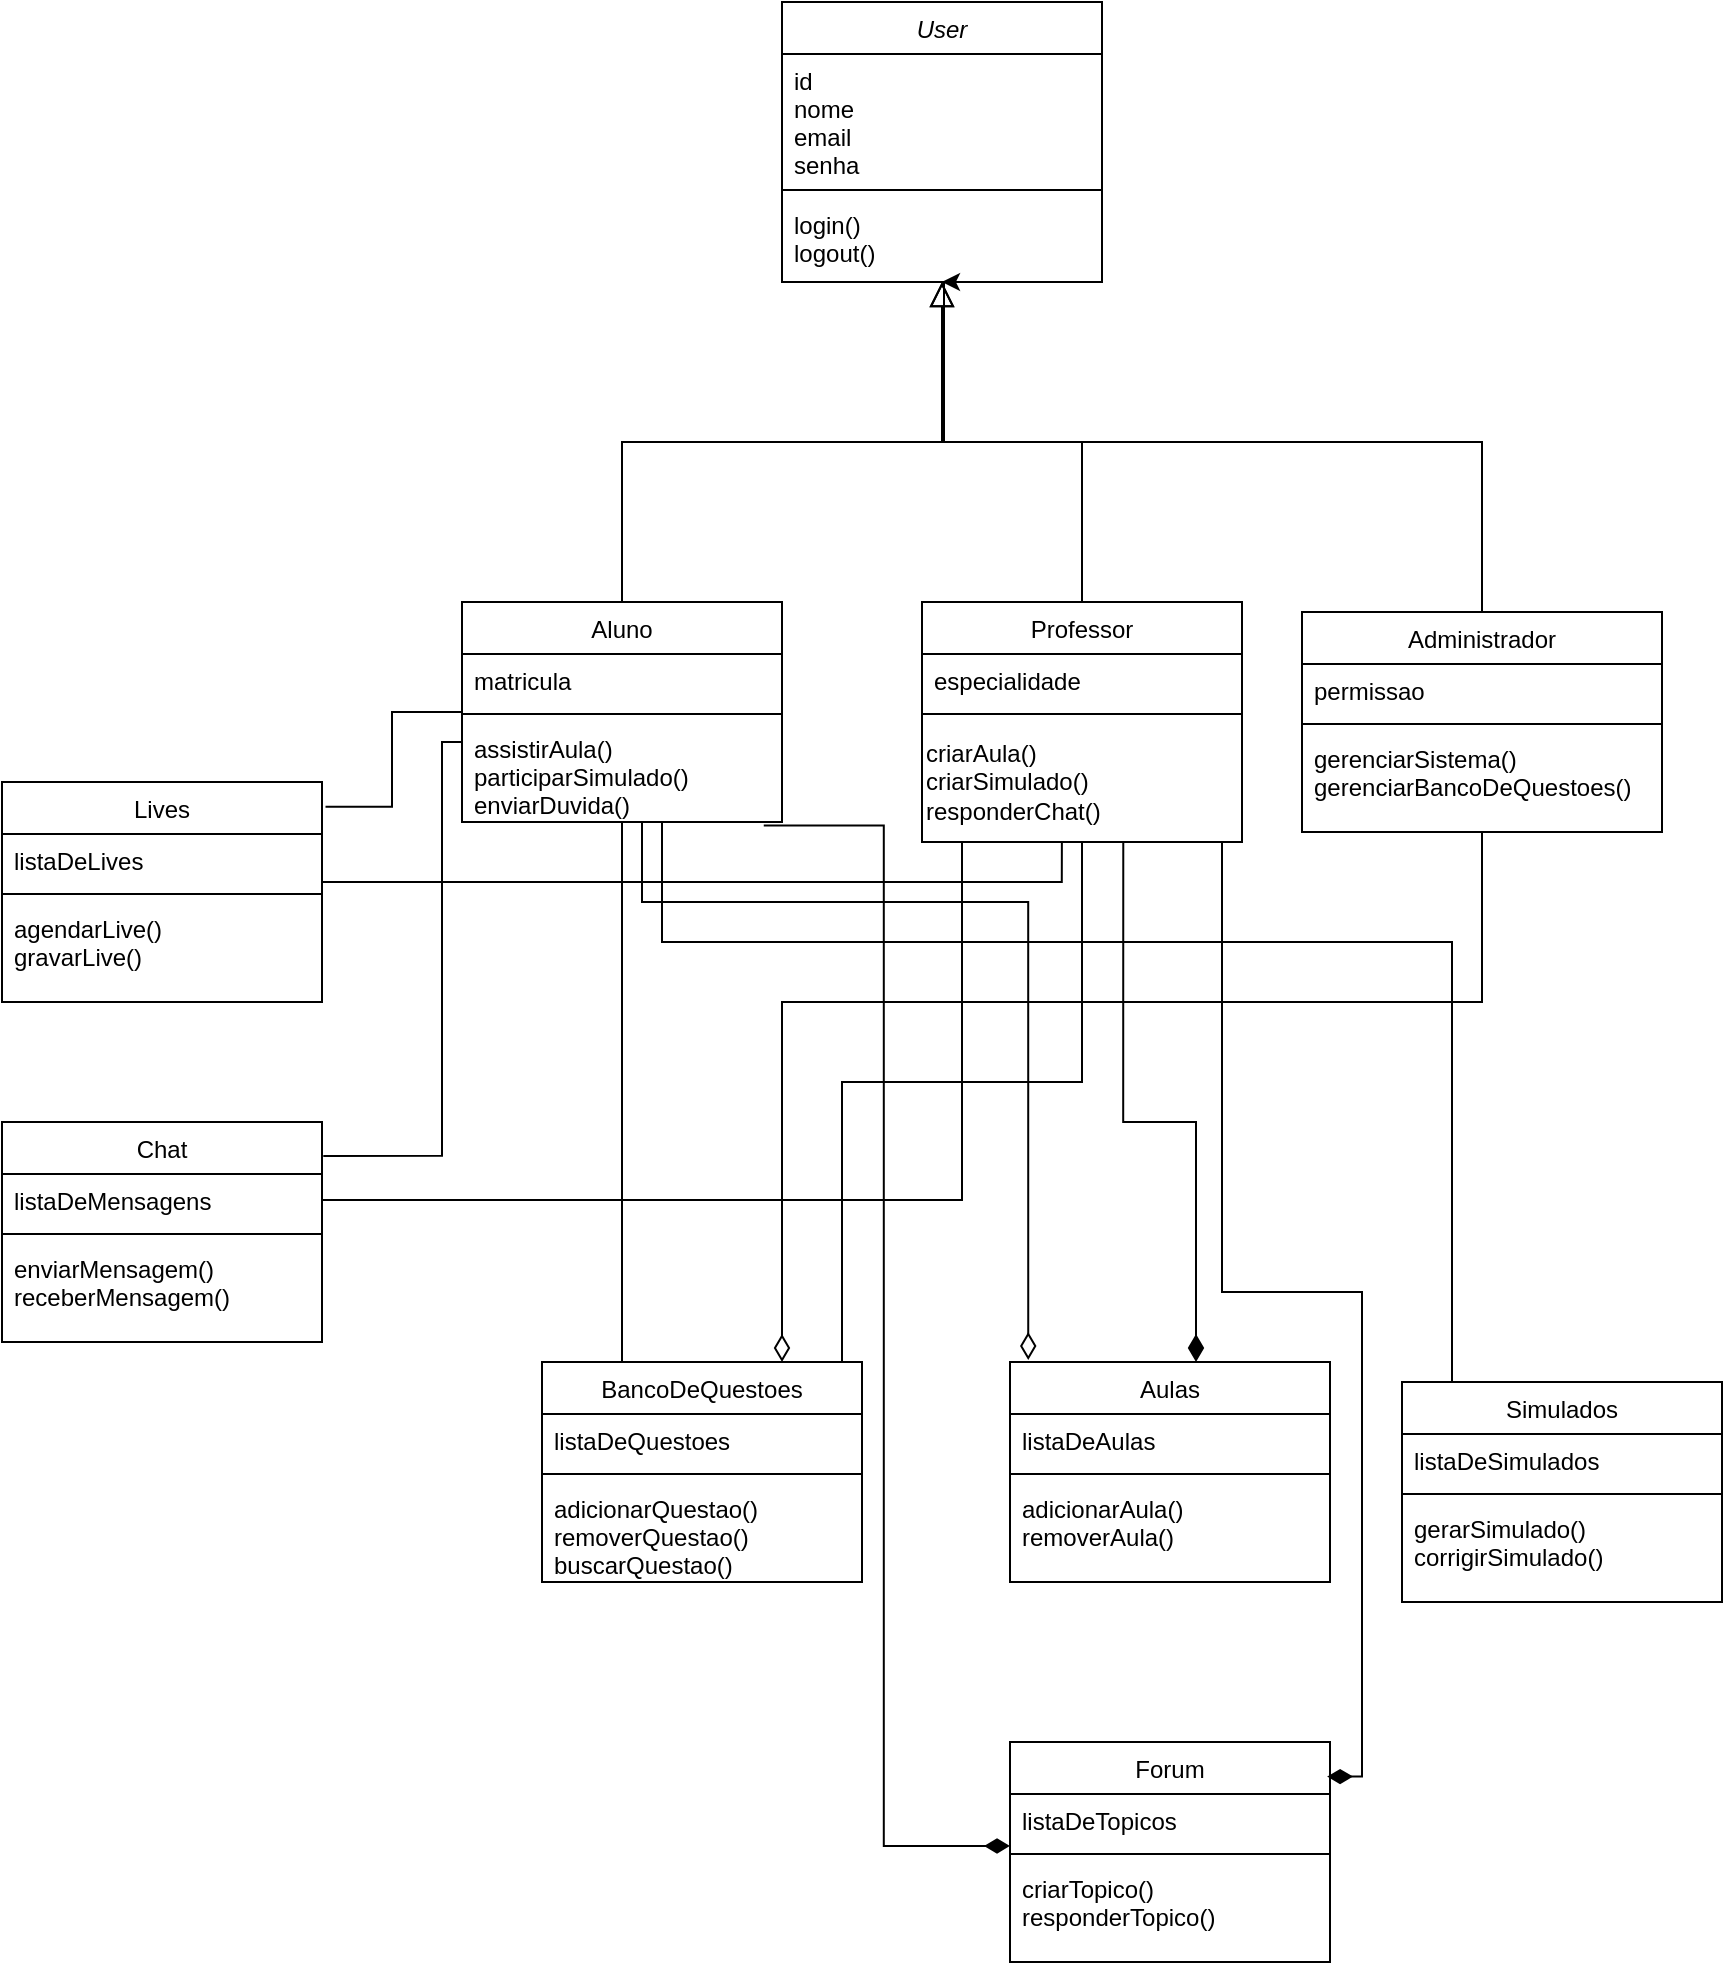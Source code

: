 <mxfile version="24.8.0">
  <diagram id="C5RBs43oDa-KdzZeNtuy" name="Page-1">
    <mxGraphModel dx="3420" dy="1373" grid="1" gridSize="10" guides="1" tooltips="1" connect="1" arrows="1" fold="1" page="1" pageScale="1" pageWidth="827" pageHeight="1169" math="0" shadow="0">
      <root>
        <mxCell id="WIyWlLk6GJQsqaUBKTNV-0" />
        <mxCell id="WIyWlLk6GJQsqaUBKTNV-1" parent="WIyWlLk6GJQsqaUBKTNV-0" />
        <mxCell id="zkfFHV4jXpPFQw0GAbJ--0" value="User" style="swimlane;fontStyle=2;align=center;verticalAlign=top;childLayout=stackLayout;horizontal=1;startSize=26;horizontalStack=0;resizeParent=1;resizeLast=0;collapsible=1;marginBottom=0;rounded=0;shadow=0;strokeWidth=1;" parent="WIyWlLk6GJQsqaUBKTNV-1" vertex="1">
          <mxGeometry x="220" y="60" width="160" height="140" as="geometry">
            <mxRectangle x="230" y="140" width="160" height="26" as="alternateBounds" />
          </mxGeometry>
        </mxCell>
        <mxCell id="zkfFHV4jXpPFQw0GAbJ--1" value="id&#xa;nome&#xa;email&#xa;senha" style="text;align=left;verticalAlign=top;spacingLeft=4;spacingRight=4;overflow=hidden;rotatable=0;points=[[0,0.5],[1,0.5]];portConstraint=eastwest;" parent="zkfFHV4jXpPFQw0GAbJ--0" vertex="1">
          <mxGeometry y="26" width="160" height="64" as="geometry" />
        </mxCell>
        <mxCell id="zkfFHV4jXpPFQw0GAbJ--4" value="" style="line;html=1;strokeWidth=1;align=left;verticalAlign=middle;spacingTop=-1;spacingLeft=3;spacingRight=3;rotatable=0;labelPosition=right;points=[];portConstraint=eastwest;" parent="zkfFHV4jXpPFQw0GAbJ--0" vertex="1">
          <mxGeometry y="90" width="160" height="8" as="geometry" />
        </mxCell>
        <mxCell id="zkfFHV4jXpPFQw0GAbJ--5" value="login()&#xa;logout()" style="text;align=left;verticalAlign=top;spacingLeft=4;spacingRight=4;overflow=hidden;rotatable=0;points=[[0,0.5],[1,0.5]];portConstraint=eastwest;" parent="zkfFHV4jXpPFQw0GAbJ--0" vertex="1">
          <mxGeometry y="98" width="160" height="42" as="geometry" />
        </mxCell>
        <mxCell id="TF8T25KftaKQttpd6ODx-38" style="edgeStyle=orthogonalEdgeStyle;rounded=0;orthogonalLoop=1;jettySize=auto;html=1;entryX=0.25;entryY=0;entryDx=0;entryDy=0;endArrow=none;endFill=0;" edge="1" parent="WIyWlLk6GJQsqaUBKTNV-1" source="zkfFHV4jXpPFQw0GAbJ--6" target="TF8T25KftaKQttpd6ODx-8">
          <mxGeometry relative="1" as="geometry" />
        </mxCell>
        <mxCell id="zkfFHV4jXpPFQw0GAbJ--6" value="Aluno" style="swimlane;fontStyle=0;align=center;verticalAlign=top;childLayout=stackLayout;horizontal=1;startSize=26;horizontalStack=0;resizeParent=1;resizeLast=0;collapsible=1;marginBottom=0;rounded=0;shadow=0;strokeWidth=1;" parent="WIyWlLk6GJQsqaUBKTNV-1" vertex="1">
          <mxGeometry x="60" y="360" width="160" height="110" as="geometry">
            <mxRectangle x="130" y="380" width="160" height="26" as="alternateBounds" />
          </mxGeometry>
        </mxCell>
        <mxCell id="zkfFHV4jXpPFQw0GAbJ--7" value="matricula" style="text;align=left;verticalAlign=top;spacingLeft=4;spacingRight=4;overflow=hidden;rotatable=0;points=[[0,0.5],[1,0.5]];portConstraint=eastwest;" parent="zkfFHV4jXpPFQw0GAbJ--6" vertex="1">
          <mxGeometry y="26" width="160" height="26" as="geometry" />
        </mxCell>
        <mxCell id="zkfFHV4jXpPFQw0GAbJ--9" value="" style="line;html=1;strokeWidth=1;align=left;verticalAlign=middle;spacingTop=-1;spacingLeft=3;spacingRight=3;rotatable=0;labelPosition=right;points=[];portConstraint=eastwest;" parent="zkfFHV4jXpPFQw0GAbJ--6" vertex="1">
          <mxGeometry y="52" width="160" height="8" as="geometry" />
        </mxCell>
        <mxCell id="zkfFHV4jXpPFQw0GAbJ--11" value="assistirAula()&#xa;participarSimulado()&#xa;enviarDuvida()" style="text;align=left;verticalAlign=top;spacingLeft=4;spacingRight=4;overflow=hidden;rotatable=0;points=[[0,0.5],[1,0.5]];portConstraint=eastwest;" parent="zkfFHV4jXpPFQw0GAbJ--6" vertex="1">
          <mxGeometry y="60" width="160" height="50" as="geometry" />
        </mxCell>
        <mxCell id="zkfFHV4jXpPFQw0GAbJ--12" value="" style="endArrow=block;endSize=10;endFill=0;shadow=0;strokeWidth=1;rounded=0;curved=0;edgeStyle=elbowEdgeStyle;elbow=vertical;" parent="WIyWlLk6GJQsqaUBKTNV-1" source="zkfFHV4jXpPFQw0GAbJ--6" target="zkfFHV4jXpPFQw0GAbJ--0" edge="1">
          <mxGeometry width="160" relative="1" as="geometry">
            <mxPoint x="200" y="203" as="sourcePoint" />
            <mxPoint x="200" y="203" as="targetPoint" />
          </mxGeometry>
        </mxCell>
        <mxCell id="TF8T25KftaKQttpd6ODx-36" style="edgeStyle=orthogonalEdgeStyle;rounded=0;orthogonalLoop=1;jettySize=auto;html=1;entryX=1;entryY=0;entryDx=0;entryDy=0;endArrow=none;endFill=0;" edge="1" parent="WIyWlLk6GJQsqaUBKTNV-1" source="zkfFHV4jXpPFQw0GAbJ--13" target="TF8T25KftaKQttpd6ODx-8">
          <mxGeometry relative="1" as="geometry">
            <mxPoint x="430" y="720" as="targetPoint" />
            <Array as="points">
              <mxPoint x="370" y="600" />
              <mxPoint x="250" y="600" />
              <mxPoint x="250" y="740" />
            </Array>
          </mxGeometry>
        </mxCell>
        <mxCell id="zkfFHV4jXpPFQw0GAbJ--13" value="Professor" style="swimlane;fontStyle=0;align=center;verticalAlign=top;childLayout=stackLayout;horizontal=1;startSize=26;horizontalStack=0;resizeParent=1;resizeLast=0;collapsible=1;marginBottom=0;rounded=0;shadow=0;strokeWidth=1;" parent="WIyWlLk6GJQsqaUBKTNV-1" vertex="1">
          <mxGeometry x="290" y="360" width="160" height="120" as="geometry">
            <mxRectangle x="340" y="380" width="170" height="26" as="alternateBounds" />
          </mxGeometry>
        </mxCell>
        <mxCell id="zkfFHV4jXpPFQw0GAbJ--14" value="especialidade" style="text;align=left;verticalAlign=top;spacingLeft=4;spacingRight=4;overflow=hidden;rotatable=0;points=[[0,0.5],[1,0.5]];portConstraint=eastwest;" parent="zkfFHV4jXpPFQw0GAbJ--13" vertex="1">
          <mxGeometry y="26" width="160" height="26" as="geometry" />
        </mxCell>
        <mxCell id="zkfFHV4jXpPFQw0GAbJ--15" value="" style="line;html=1;strokeWidth=1;align=left;verticalAlign=middle;spacingTop=-1;spacingLeft=3;spacingRight=3;rotatable=0;labelPosition=right;points=[];portConstraint=eastwest;" parent="zkfFHV4jXpPFQw0GAbJ--13" vertex="1">
          <mxGeometry y="52" width="160" height="8" as="geometry" />
        </mxCell>
        <mxCell id="TF8T25KftaKQttpd6ODx-0" value="&lt;span style=&quot;background-color: initial;&quot;&gt;criarAula()&lt;/span&gt;&lt;br&gt;&lt;span style=&quot;background-color: initial;&quot;&gt;criarSimulado()&lt;/span&gt;&lt;br&gt;&lt;span style=&quot;background-color: initial;&quot;&gt;responderChat()&lt;/span&gt;" style="text;html=1;align=left;verticalAlign=middle;resizable=0;points=[];autosize=1;strokeColor=none;fillColor=none;" vertex="1" parent="zkfFHV4jXpPFQw0GAbJ--13">
          <mxGeometry y="60" width="160" height="60" as="geometry" />
        </mxCell>
        <mxCell id="zkfFHV4jXpPFQw0GAbJ--16" value="" style="endArrow=block;endSize=10;endFill=0;shadow=0;strokeWidth=1;rounded=0;curved=0;edgeStyle=elbowEdgeStyle;elbow=vertical;" parent="WIyWlLk6GJQsqaUBKTNV-1" source="zkfFHV4jXpPFQw0GAbJ--13" target="zkfFHV4jXpPFQw0GAbJ--0" edge="1">
          <mxGeometry width="160" relative="1" as="geometry">
            <mxPoint x="210" y="373" as="sourcePoint" />
            <mxPoint x="310" y="271" as="targetPoint" />
          </mxGeometry>
        </mxCell>
        <mxCell id="TF8T25KftaKQttpd6ODx-6" style="edgeStyle=orthogonalEdgeStyle;rounded=0;orthogonalLoop=1;jettySize=auto;html=1;" edge="1" parent="WIyWlLk6GJQsqaUBKTNV-1" source="TF8T25KftaKQttpd6ODx-2">
          <mxGeometry relative="1" as="geometry">
            <mxPoint x="300" y="200" as="targetPoint" />
            <Array as="points">
              <mxPoint x="570" y="280" />
              <mxPoint x="301" y="280" />
            </Array>
          </mxGeometry>
        </mxCell>
        <mxCell id="TF8T25KftaKQttpd6ODx-56" style="edgeStyle=orthogonalEdgeStyle;rounded=0;orthogonalLoop=1;jettySize=auto;html=1;entryX=0.75;entryY=0;entryDx=0;entryDy=0;endArrow=diamondThin;endFill=0;startSize=6;endSize=11;" edge="1" parent="WIyWlLk6GJQsqaUBKTNV-1" source="TF8T25KftaKQttpd6ODx-2" target="TF8T25KftaKQttpd6ODx-8">
          <mxGeometry relative="1" as="geometry">
            <Array as="points">
              <mxPoint x="570" y="560" />
              <mxPoint x="220" y="560" />
            </Array>
          </mxGeometry>
        </mxCell>
        <mxCell id="TF8T25KftaKQttpd6ODx-2" value="Administrador" style="swimlane;fontStyle=0;align=center;verticalAlign=top;childLayout=stackLayout;horizontal=1;startSize=26;horizontalStack=0;resizeParent=1;resizeLast=0;collapsible=1;marginBottom=0;rounded=0;shadow=0;strokeWidth=1;" vertex="1" parent="WIyWlLk6GJQsqaUBKTNV-1">
          <mxGeometry x="480" y="365" width="180" height="110" as="geometry">
            <mxRectangle x="130" y="380" width="160" height="26" as="alternateBounds" />
          </mxGeometry>
        </mxCell>
        <mxCell id="TF8T25KftaKQttpd6ODx-3" value="permissao" style="text;align=left;verticalAlign=top;spacingLeft=4;spacingRight=4;overflow=hidden;rotatable=0;points=[[0,0.5],[1,0.5]];portConstraint=eastwest;" vertex="1" parent="TF8T25KftaKQttpd6ODx-2">
          <mxGeometry y="26" width="180" height="26" as="geometry" />
        </mxCell>
        <mxCell id="TF8T25KftaKQttpd6ODx-4" value="" style="line;html=1;strokeWidth=1;align=left;verticalAlign=middle;spacingTop=-1;spacingLeft=3;spacingRight=3;rotatable=0;labelPosition=right;points=[];portConstraint=eastwest;" vertex="1" parent="TF8T25KftaKQttpd6ODx-2">
          <mxGeometry y="52" width="180" height="8" as="geometry" />
        </mxCell>
        <mxCell id="TF8T25KftaKQttpd6ODx-5" value="gerenciarSistema()&#xa;gerenciarBancoDeQuestoes()" style="text;align=left;verticalAlign=top;spacingLeft=4;spacingRight=4;overflow=hidden;rotatable=0;points=[[0,0.5],[1,0.5]];portConstraint=eastwest;" vertex="1" parent="TF8T25KftaKQttpd6ODx-2">
          <mxGeometry y="60" width="180" height="50" as="geometry" />
        </mxCell>
        <mxCell id="TF8T25KftaKQttpd6ODx-8" value="BancoDeQuestoes&#xa;" style="swimlane;fontStyle=0;align=center;verticalAlign=top;childLayout=stackLayout;horizontal=1;startSize=26;horizontalStack=0;resizeParent=1;resizeLast=0;collapsible=1;marginBottom=0;rounded=0;shadow=0;strokeWidth=1;" vertex="1" parent="WIyWlLk6GJQsqaUBKTNV-1">
          <mxGeometry x="100" y="740" width="160" height="110" as="geometry">
            <mxRectangle x="130" y="380" width="160" height="26" as="alternateBounds" />
          </mxGeometry>
        </mxCell>
        <mxCell id="TF8T25KftaKQttpd6ODx-9" value="listaDeQuestoes" style="text;align=left;verticalAlign=top;spacingLeft=4;spacingRight=4;overflow=hidden;rotatable=0;points=[[0,0.5],[1,0.5]];portConstraint=eastwest;" vertex="1" parent="TF8T25KftaKQttpd6ODx-8">
          <mxGeometry y="26" width="160" height="26" as="geometry" />
        </mxCell>
        <mxCell id="TF8T25KftaKQttpd6ODx-10" value="" style="line;html=1;strokeWidth=1;align=left;verticalAlign=middle;spacingTop=-1;spacingLeft=3;spacingRight=3;rotatable=0;labelPosition=right;points=[];portConstraint=eastwest;" vertex="1" parent="TF8T25KftaKQttpd6ODx-8">
          <mxGeometry y="52" width="160" height="8" as="geometry" />
        </mxCell>
        <mxCell id="TF8T25KftaKQttpd6ODx-11" value="adicionarQuestao()&#xa;removerQuestao()&#xa;buscarQuestao()" style="text;align=left;verticalAlign=top;spacingLeft=4;spacingRight=4;overflow=hidden;rotatable=0;points=[[0,0.5],[1,0.5]];portConstraint=eastwest;" vertex="1" parent="TF8T25KftaKQttpd6ODx-8">
          <mxGeometry y="60" width="160" height="50" as="geometry" />
        </mxCell>
        <mxCell id="TF8T25KftaKQttpd6ODx-12" value="Aulas" style="swimlane;fontStyle=0;align=center;verticalAlign=top;childLayout=stackLayout;horizontal=1;startSize=26;horizontalStack=0;resizeParent=1;resizeLast=0;collapsible=1;marginBottom=0;rounded=0;shadow=0;strokeWidth=1;" vertex="1" parent="WIyWlLk6GJQsqaUBKTNV-1">
          <mxGeometry x="334" y="740" width="160" height="110" as="geometry">
            <mxRectangle x="130" y="380" width="160" height="26" as="alternateBounds" />
          </mxGeometry>
        </mxCell>
        <mxCell id="TF8T25KftaKQttpd6ODx-13" value="listaDeAulas" style="text;align=left;verticalAlign=top;spacingLeft=4;spacingRight=4;overflow=hidden;rotatable=0;points=[[0,0.5],[1,0.5]];portConstraint=eastwest;" vertex="1" parent="TF8T25KftaKQttpd6ODx-12">
          <mxGeometry y="26" width="160" height="26" as="geometry" />
        </mxCell>
        <mxCell id="TF8T25KftaKQttpd6ODx-14" value="" style="line;html=1;strokeWidth=1;align=left;verticalAlign=middle;spacingTop=-1;spacingLeft=3;spacingRight=3;rotatable=0;labelPosition=right;points=[];portConstraint=eastwest;" vertex="1" parent="TF8T25KftaKQttpd6ODx-12">
          <mxGeometry y="52" width="160" height="8" as="geometry" />
        </mxCell>
        <mxCell id="TF8T25KftaKQttpd6ODx-15" value="adicionarAula()&#xa;removerAula()" style="text;align=left;verticalAlign=top;spacingLeft=4;spacingRight=4;overflow=hidden;rotatable=0;points=[[0,0.5],[1,0.5]];portConstraint=eastwest;" vertex="1" parent="TF8T25KftaKQttpd6ODx-12">
          <mxGeometry y="60" width="160" height="50" as="geometry" />
        </mxCell>
        <mxCell id="TF8T25KftaKQttpd6ODx-16" value="Simulados" style="swimlane;fontStyle=0;align=center;verticalAlign=top;childLayout=stackLayout;horizontal=1;startSize=26;horizontalStack=0;resizeParent=1;resizeLast=0;collapsible=1;marginBottom=0;rounded=0;shadow=0;strokeWidth=1;" vertex="1" parent="WIyWlLk6GJQsqaUBKTNV-1">
          <mxGeometry x="530" y="750" width="160" height="110" as="geometry">
            <mxRectangle x="130" y="380" width="160" height="26" as="alternateBounds" />
          </mxGeometry>
        </mxCell>
        <mxCell id="TF8T25KftaKQttpd6ODx-17" value="listaDeSimulados" style="text;align=left;verticalAlign=top;spacingLeft=4;spacingRight=4;overflow=hidden;rotatable=0;points=[[0,0.5],[1,0.5]];portConstraint=eastwest;" vertex="1" parent="TF8T25KftaKQttpd6ODx-16">
          <mxGeometry y="26" width="160" height="26" as="geometry" />
        </mxCell>
        <mxCell id="TF8T25KftaKQttpd6ODx-18" value="" style="line;html=1;strokeWidth=1;align=left;verticalAlign=middle;spacingTop=-1;spacingLeft=3;spacingRight=3;rotatable=0;labelPosition=right;points=[];portConstraint=eastwest;" vertex="1" parent="TF8T25KftaKQttpd6ODx-16">
          <mxGeometry y="52" width="160" height="8" as="geometry" />
        </mxCell>
        <mxCell id="TF8T25KftaKQttpd6ODx-19" value="gerarSimulado()&#xa;corrigirSimulado()" style="text;align=left;verticalAlign=top;spacingLeft=4;spacingRight=4;overflow=hidden;rotatable=0;points=[[0,0.5],[1,0.5]];portConstraint=eastwest;" vertex="1" parent="TF8T25KftaKQttpd6ODx-16">
          <mxGeometry y="60" width="160" height="50" as="geometry" />
        </mxCell>
        <mxCell id="TF8T25KftaKQttpd6ODx-20" value="Chat" style="swimlane;fontStyle=0;align=center;verticalAlign=top;childLayout=stackLayout;horizontal=1;startSize=26;horizontalStack=0;resizeParent=1;resizeLast=0;collapsible=1;marginBottom=0;rounded=0;shadow=0;strokeWidth=1;" vertex="1" parent="WIyWlLk6GJQsqaUBKTNV-1">
          <mxGeometry x="-170" y="620" width="160" height="110" as="geometry">
            <mxRectangle x="130" y="380" width="160" height="26" as="alternateBounds" />
          </mxGeometry>
        </mxCell>
        <mxCell id="TF8T25KftaKQttpd6ODx-21" value="listaDeMensagens" style="text;align=left;verticalAlign=top;spacingLeft=4;spacingRight=4;overflow=hidden;rotatable=0;points=[[0,0.5],[1,0.5]];portConstraint=eastwest;" vertex="1" parent="TF8T25KftaKQttpd6ODx-20">
          <mxGeometry y="26" width="160" height="26" as="geometry" />
        </mxCell>
        <mxCell id="TF8T25KftaKQttpd6ODx-22" value="" style="line;html=1;strokeWidth=1;align=left;verticalAlign=middle;spacingTop=-1;spacingLeft=3;spacingRight=3;rotatable=0;labelPosition=right;points=[];portConstraint=eastwest;" vertex="1" parent="TF8T25KftaKQttpd6ODx-20">
          <mxGeometry y="52" width="160" height="8" as="geometry" />
        </mxCell>
        <mxCell id="TF8T25KftaKQttpd6ODx-23" value="enviarMensagem()&#xa;receberMensagem()" style="text;align=left;verticalAlign=top;spacingLeft=4;spacingRight=4;overflow=hidden;rotatable=0;points=[[0,0.5],[1,0.5]];portConstraint=eastwest;" vertex="1" parent="TF8T25KftaKQttpd6ODx-20">
          <mxGeometry y="60" width="160" height="50" as="geometry" />
        </mxCell>
        <mxCell id="TF8T25KftaKQttpd6ODx-24" value="Forum" style="swimlane;fontStyle=0;align=center;verticalAlign=top;childLayout=stackLayout;horizontal=1;startSize=26;horizontalStack=0;resizeParent=1;resizeLast=0;collapsible=1;marginBottom=0;rounded=0;shadow=0;strokeWidth=1;" vertex="1" parent="WIyWlLk6GJQsqaUBKTNV-1">
          <mxGeometry x="334" y="930" width="160" height="110" as="geometry">
            <mxRectangle x="130" y="380" width="160" height="26" as="alternateBounds" />
          </mxGeometry>
        </mxCell>
        <mxCell id="TF8T25KftaKQttpd6ODx-25" value="listaDeTopicos" style="text;align=left;verticalAlign=top;spacingLeft=4;spacingRight=4;overflow=hidden;rotatable=0;points=[[0,0.5],[1,0.5]];portConstraint=eastwest;" vertex="1" parent="TF8T25KftaKQttpd6ODx-24">
          <mxGeometry y="26" width="160" height="26" as="geometry" />
        </mxCell>
        <mxCell id="TF8T25KftaKQttpd6ODx-47" style="edgeStyle=orthogonalEdgeStyle;rounded=0;orthogonalLoop=1;jettySize=auto;html=1;entryX=0.057;entryY=0.932;entryDx=0;entryDy=0;entryPerimeter=0;endArrow=diamondThin;endFill=1;endSize=10;" edge="1" parent="TF8T25KftaKQttpd6ODx-24">
          <mxGeometry relative="1" as="geometry">
            <mxPoint x="-123.12" y="-458.23" as="sourcePoint" />
            <mxPoint x="-1.137e-13" y="52.002" as="targetPoint" />
            <Array as="points">
              <mxPoint x="-63.12" y="-458.23" />
              <mxPoint x="-63.12" y="51.77" />
            </Array>
          </mxGeometry>
        </mxCell>
        <mxCell id="TF8T25KftaKQttpd6ODx-26" value="" style="line;html=1;strokeWidth=1;align=left;verticalAlign=middle;spacingTop=-1;spacingLeft=3;spacingRight=3;rotatable=0;labelPosition=right;points=[];portConstraint=eastwest;" vertex="1" parent="TF8T25KftaKQttpd6ODx-24">
          <mxGeometry y="52" width="160" height="8" as="geometry" />
        </mxCell>
        <mxCell id="TF8T25KftaKQttpd6ODx-27" value="criarTopico()&#xa;responderTopico()" style="text;align=left;verticalAlign=top;spacingLeft=4;spacingRight=4;overflow=hidden;rotatable=0;points=[[0,0.5],[1,0.5]];portConstraint=eastwest;" vertex="1" parent="TF8T25KftaKQttpd6ODx-24">
          <mxGeometry y="60" width="160" height="50" as="geometry" />
        </mxCell>
        <mxCell id="TF8T25KftaKQttpd6ODx-28" value="Lives" style="swimlane;fontStyle=0;align=center;verticalAlign=top;childLayout=stackLayout;horizontal=1;startSize=26;horizontalStack=0;resizeParent=1;resizeLast=0;collapsible=1;marginBottom=0;rounded=0;shadow=0;strokeWidth=1;" vertex="1" parent="WIyWlLk6GJQsqaUBKTNV-1">
          <mxGeometry x="-170" y="450" width="160" height="110" as="geometry">
            <mxRectangle x="130" y="380" width="160" height="26" as="alternateBounds" />
          </mxGeometry>
        </mxCell>
        <mxCell id="TF8T25KftaKQttpd6ODx-29" value="listaDeLives" style="text;align=left;verticalAlign=top;spacingLeft=4;spacingRight=4;overflow=hidden;rotatable=0;points=[[0,0.5],[1,0.5]];portConstraint=eastwest;" vertex="1" parent="TF8T25KftaKQttpd6ODx-28">
          <mxGeometry y="26" width="160" height="26" as="geometry" />
        </mxCell>
        <mxCell id="TF8T25KftaKQttpd6ODx-30" value="" style="line;html=1;strokeWidth=1;align=left;verticalAlign=middle;spacingTop=-1;spacingLeft=3;spacingRight=3;rotatable=0;labelPosition=right;points=[];portConstraint=eastwest;" vertex="1" parent="TF8T25KftaKQttpd6ODx-28">
          <mxGeometry y="52" width="160" height="8" as="geometry" />
        </mxCell>
        <mxCell id="TF8T25KftaKQttpd6ODx-31" value="agendarLive()&#xa;gravarLive()" style="text;align=left;verticalAlign=top;spacingLeft=4;spacingRight=4;overflow=hidden;rotatable=0;points=[[0,0.5],[1,0.5]];portConstraint=eastwest;" vertex="1" parent="TF8T25KftaKQttpd6ODx-28">
          <mxGeometry y="60" width="160" height="50" as="geometry" />
        </mxCell>
        <mxCell id="TF8T25KftaKQttpd6ODx-39" style="edgeStyle=orthogonalEdgeStyle;rounded=0;orthogonalLoop=1;jettySize=auto;html=1;endArrow=diamondThin;endFill=1;exitX=0.629;exitY=1;exitDx=0;exitDy=0;exitPerimeter=0;endSize=11;" edge="1" parent="WIyWlLk6GJQsqaUBKTNV-1" source="TF8T25KftaKQttpd6ODx-0">
          <mxGeometry relative="1" as="geometry">
            <mxPoint x="390" y="490" as="sourcePoint" />
            <mxPoint x="427" y="740" as="targetPoint" />
            <Array as="points">
              <mxPoint x="391" y="620" />
              <mxPoint x="427" y="620" />
            </Array>
          </mxGeometry>
        </mxCell>
        <mxCell id="TF8T25KftaKQttpd6ODx-40" style="edgeStyle=orthogonalEdgeStyle;rounded=0;orthogonalLoop=1;jettySize=auto;html=1;entryX=0.057;entryY=-0.009;entryDx=0;entryDy=0;entryPerimeter=0;endArrow=diamondThin;endFill=0;endSize=11;" edge="1" parent="WIyWlLk6GJQsqaUBKTNV-1" source="zkfFHV4jXpPFQw0GAbJ--6" target="TF8T25KftaKQttpd6ODx-12">
          <mxGeometry relative="1" as="geometry">
            <Array as="points">
              <mxPoint x="150" y="510" />
              <mxPoint x="343" y="510" />
            </Array>
          </mxGeometry>
        </mxCell>
        <mxCell id="TF8T25KftaKQttpd6ODx-42" style="edgeStyle=orthogonalEdgeStyle;rounded=0;orthogonalLoop=1;jettySize=auto;html=1;endArrow=none;endFill=0;" edge="1" parent="WIyWlLk6GJQsqaUBKTNV-1" source="zkfFHV4jXpPFQw0GAbJ--6">
          <mxGeometry relative="1" as="geometry">
            <mxPoint x="555" y="750" as="targetPoint" />
            <Array as="points">
              <mxPoint x="160" y="530" />
              <mxPoint x="555" y="530" />
            </Array>
          </mxGeometry>
        </mxCell>
        <mxCell id="TF8T25KftaKQttpd6ODx-48" style="edgeStyle=orthogonalEdgeStyle;rounded=0;orthogonalLoop=1;jettySize=auto;html=1;entryX=0.991;entryY=0.157;entryDx=0;entryDy=0;entryPerimeter=0;endArrow=diamondThin;endFill=1;strokeWidth=1;endSize=10;" edge="1" parent="WIyWlLk6GJQsqaUBKTNV-1" source="zkfFHV4jXpPFQw0GAbJ--13" target="TF8T25KftaKQttpd6ODx-24">
          <mxGeometry relative="1" as="geometry">
            <Array as="points">
              <mxPoint x="440" y="705" />
              <mxPoint x="510" y="705" />
              <mxPoint x="510" y="947" />
            </Array>
          </mxGeometry>
        </mxCell>
        <mxCell id="TF8T25KftaKQttpd6ODx-50" style="edgeStyle=orthogonalEdgeStyle;rounded=0;orthogonalLoop=1;jettySize=auto;html=1;entryX=1.011;entryY=0.113;entryDx=0;entryDy=0;entryPerimeter=0;endArrow=none;endFill=0;" edge="1" parent="WIyWlLk6GJQsqaUBKTNV-1" source="zkfFHV4jXpPFQw0GAbJ--6" target="TF8T25KftaKQttpd6ODx-28">
          <mxGeometry relative="1" as="geometry" />
        </mxCell>
        <mxCell id="TF8T25KftaKQttpd6ODx-53" style="edgeStyle=orthogonalEdgeStyle;rounded=0;orthogonalLoop=1;jettySize=auto;html=1;entryX=1.004;entryY=0.154;entryDx=0;entryDy=0;entryPerimeter=0;endArrow=none;endFill=0;" edge="1" parent="WIyWlLk6GJQsqaUBKTNV-1" source="zkfFHV4jXpPFQw0GAbJ--6" target="TF8T25KftaKQttpd6ODx-20">
          <mxGeometry relative="1" as="geometry">
            <Array as="points">
              <mxPoint x="50" y="430" />
              <mxPoint x="50" y="637" />
            </Array>
          </mxGeometry>
        </mxCell>
        <mxCell id="TF8T25KftaKQttpd6ODx-54" style="edgeStyle=orthogonalEdgeStyle;rounded=0;orthogonalLoop=1;jettySize=auto;html=1;endArrow=none;endFill=0;" edge="1" parent="WIyWlLk6GJQsqaUBKTNV-1" source="zkfFHV4jXpPFQw0GAbJ--13" target="TF8T25KftaKQttpd6ODx-21">
          <mxGeometry relative="1" as="geometry">
            <mxPoint x="10" y="650" as="targetPoint" />
            <Array as="points">
              <mxPoint x="310" y="659" />
            </Array>
          </mxGeometry>
        </mxCell>
        <mxCell id="TF8T25KftaKQttpd6ODx-55" style="edgeStyle=orthogonalEdgeStyle;rounded=0;orthogonalLoop=1;jettySize=auto;html=1;entryX=1.063;entryY=0.2;entryDx=0;entryDy=0;entryPerimeter=0;endArrow=none;endFill=0;" edge="1" parent="WIyWlLk6GJQsqaUBKTNV-1">
          <mxGeometry relative="1" as="geometry">
            <mxPoint x="359.938" y="480" as="sourcePoint" />
            <mxPoint x="-10.0" y="520" as="targetPoint" />
            <Array as="points">
              <mxPoint x="360" y="500" />
              <mxPoint x="-10" y="500" />
            </Array>
          </mxGeometry>
        </mxCell>
      </root>
    </mxGraphModel>
  </diagram>
</mxfile>
